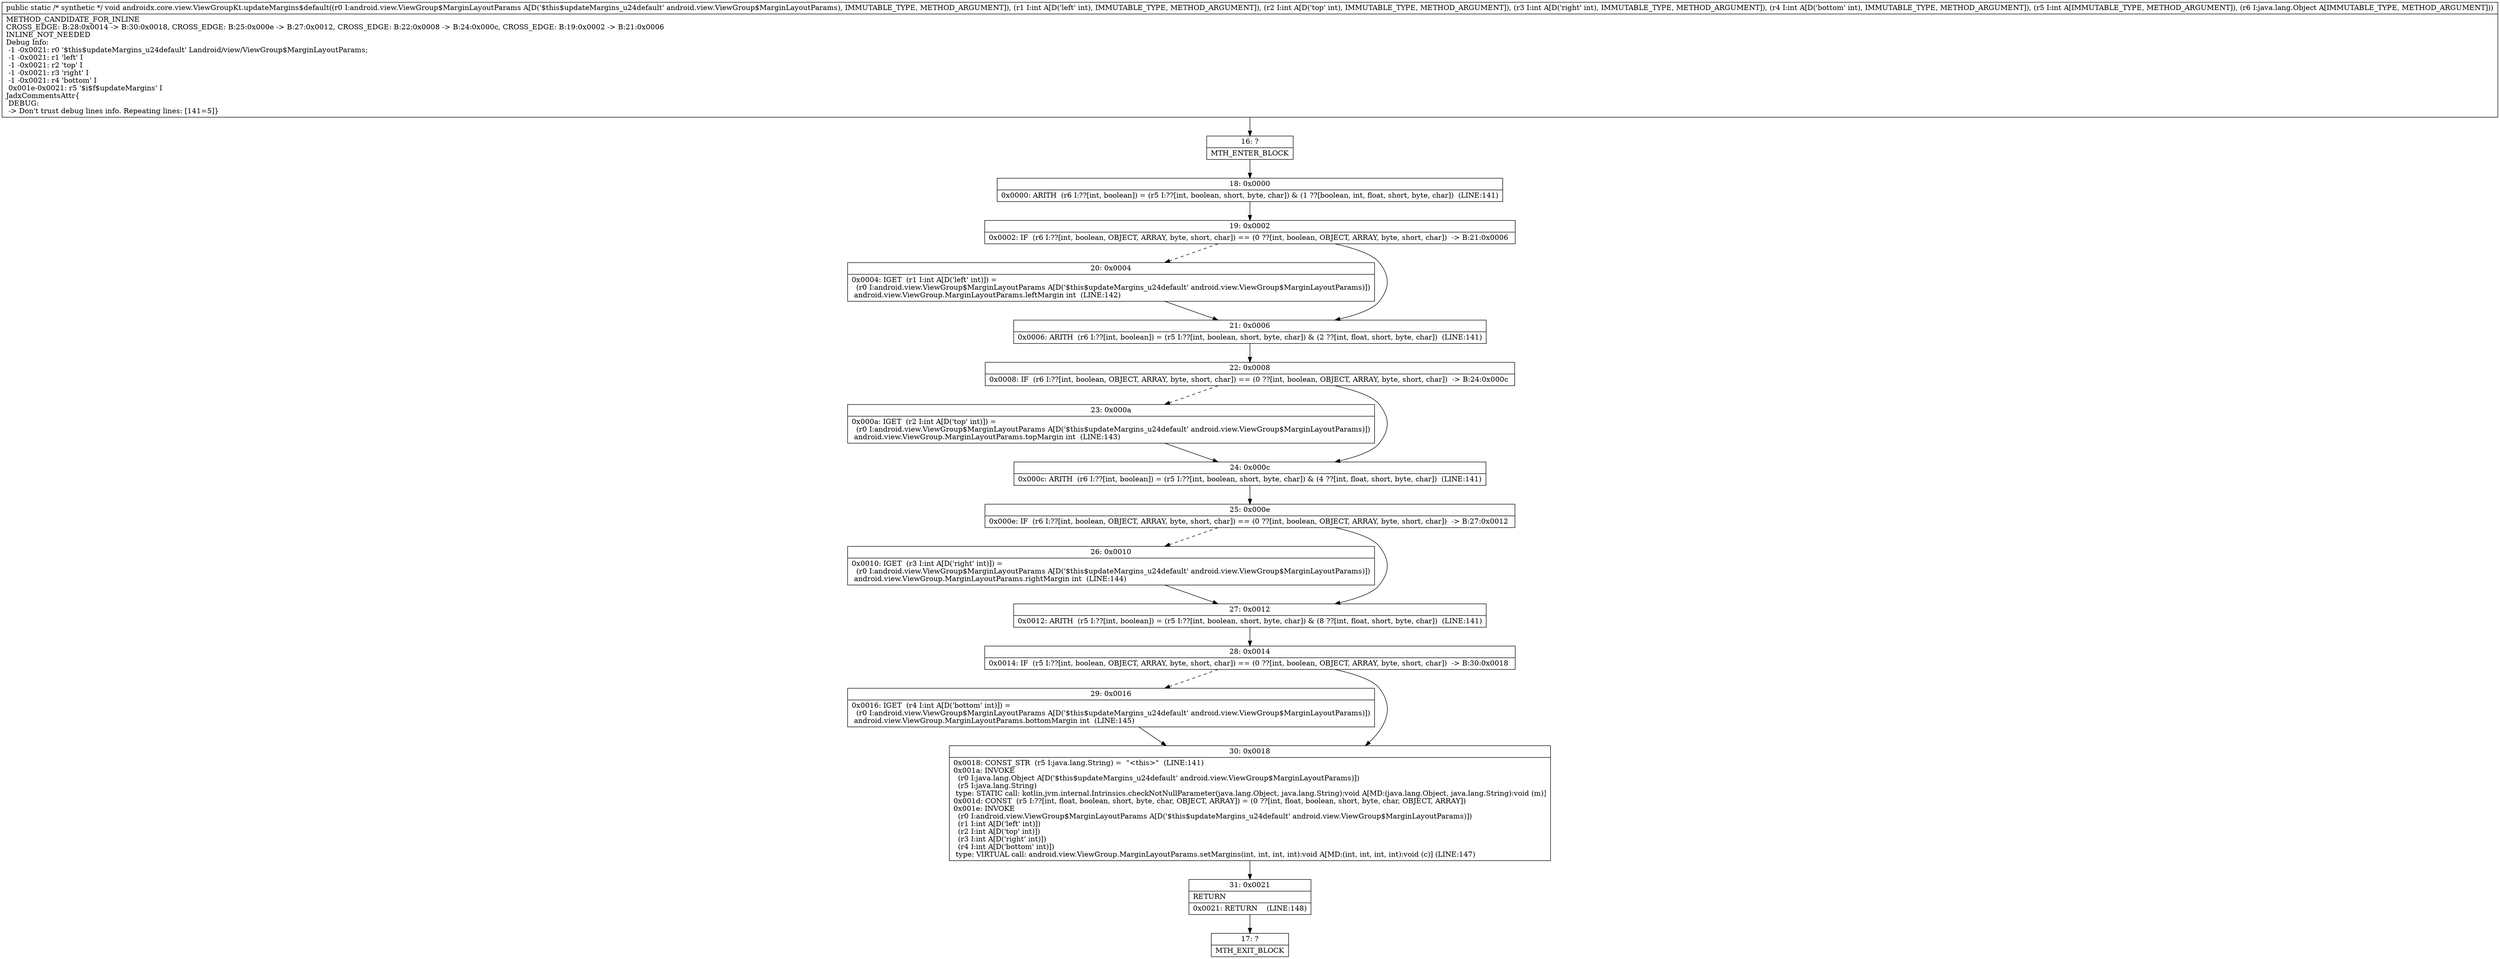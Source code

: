 digraph "CFG forandroidx.core.view.ViewGroupKt.updateMargins$default(Landroid\/view\/ViewGroup$MarginLayoutParams;IIIIILjava\/lang\/Object;)V" {
Node_16 [shape=record,label="{16\:\ ?|MTH_ENTER_BLOCK\l}"];
Node_18 [shape=record,label="{18\:\ 0x0000|0x0000: ARITH  (r6 I:??[int, boolean]) = (r5 I:??[int, boolean, short, byte, char]) & (1 ??[boolean, int, float, short, byte, char])  (LINE:141)\l}"];
Node_19 [shape=record,label="{19\:\ 0x0002|0x0002: IF  (r6 I:??[int, boolean, OBJECT, ARRAY, byte, short, char]) == (0 ??[int, boolean, OBJECT, ARRAY, byte, short, char])  \-\> B:21:0x0006 \l}"];
Node_20 [shape=record,label="{20\:\ 0x0004|0x0004: IGET  (r1 I:int A[D('left' int)]) = \l  (r0 I:android.view.ViewGroup$MarginLayoutParams A[D('$this$updateMargins_u24default' android.view.ViewGroup$MarginLayoutParams)])\l android.view.ViewGroup.MarginLayoutParams.leftMargin int  (LINE:142)\l}"];
Node_21 [shape=record,label="{21\:\ 0x0006|0x0006: ARITH  (r6 I:??[int, boolean]) = (r5 I:??[int, boolean, short, byte, char]) & (2 ??[int, float, short, byte, char])  (LINE:141)\l}"];
Node_22 [shape=record,label="{22\:\ 0x0008|0x0008: IF  (r6 I:??[int, boolean, OBJECT, ARRAY, byte, short, char]) == (0 ??[int, boolean, OBJECT, ARRAY, byte, short, char])  \-\> B:24:0x000c \l}"];
Node_23 [shape=record,label="{23\:\ 0x000a|0x000a: IGET  (r2 I:int A[D('top' int)]) = \l  (r0 I:android.view.ViewGroup$MarginLayoutParams A[D('$this$updateMargins_u24default' android.view.ViewGroup$MarginLayoutParams)])\l android.view.ViewGroup.MarginLayoutParams.topMargin int  (LINE:143)\l}"];
Node_24 [shape=record,label="{24\:\ 0x000c|0x000c: ARITH  (r6 I:??[int, boolean]) = (r5 I:??[int, boolean, short, byte, char]) & (4 ??[int, float, short, byte, char])  (LINE:141)\l}"];
Node_25 [shape=record,label="{25\:\ 0x000e|0x000e: IF  (r6 I:??[int, boolean, OBJECT, ARRAY, byte, short, char]) == (0 ??[int, boolean, OBJECT, ARRAY, byte, short, char])  \-\> B:27:0x0012 \l}"];
Node_26 [shape=record,label="{26\:\ 0x0010|0x0010: IGET  (r3 I:int A[D('right' int)]) = \l  (r0 I:android.view.ViewGroup$MarginLayoutParams A[D('$this$updateMargins_u24default' android.view.ViewGroup$MarginLayoutParams)])\l android.view.ViewGroup.MarginLayoutParams.rightMargin int  (LINE:144)\l}"];
Node_27 [shape=record,label="{27\:\ 0x0012|0x0012: ARITH  (r5 I:??[int, boolean]) = (r5 I:??[int, boolean, short, byte, char]) & (8 ??[int, float, short, byte, char])  (LINE:141)\l}"];
Node_28 [shape=record,label="{28\:\ 0x0014|0x0014: IF  (r5 I:??[int, boolean, OBJECT, ARRAY, byte, short, char]) == (0 ??[int, boolean, OBJECT, ARRAY, byte, short, char])  \-\> B:30:0x0018 \l}"];
Node_29 [shape=record,label="{29\:\ 0x0016|0x0016: IGET  (r4 I:int A[D('bottom' int)]) = \l  (r0 I:android.view.ViewGroup$MarginLayoutParams A[D('$this$updateMargins_u24default' android.view.ViewGroup$MarginLayoutParams)])\l android.view.ViewGroup.MarginLayoutParams.bottomMargin int  (LINE:145)\l}"];
Node_30 [shape=record,label="{30\:\ 0x0018|0x0018: CONST_STR  (r5 I:java.lang.String) =  \"\<this\>\"  (LINE:141)\l0x001a: INVOKE  \l  (r0 I:java.lang.Object A[D('$this$updateMargins_u24default' android.view.ViewGroup$MarginLayoutParams)])\l  (r5 I:java.lang.String)\l type: STATIC call: kotlin.jvm.internal.Intrinsics.checkNotNullParameter(java.lang.Object, java.lang.String):void A[MD:(java.lang.Object, java.lang.String):void (m)]\l0x001d: CONST  (r5 I:??[int, float, boolean, short, byte, char, OBJECT, ARRAY]) = (0 ??[int, float, boolean, short, byte, char, OBJECT, ARRAY]) \l0x001e: INVOKE  \l  (r0 I:android.view.ViewGroup$MarginLayoutParams A[D('$this$updateMargins_u24default' android.view.ViewGroup$MarginLayoutParams)])\l  (r1 I:int A[D('left' int)])\l  (r2 I:int A[D('top' int)])\l  (r3 I:int A[D('right' int)])\l  (r4 I:int A[D('bottom' int)])\l type: VIRTUAL call: android.view.ViewGroup.MarginLayoutParams.setMargins(int, int, int, int):void A[MD:(int, int, int, int):void (c)] (LINE:147)\l}"];
Node_31 [shape=record,label="{31\:\ 0x0021|RETURN\l|0x0021: RETURN    (LINE:148)\l}"];
Node_17 [shape=record,label="{17\:\ ?|MTH_EXIT_BLOCK\l}"];
MethodNode[shape=record,label="{public static \/* synthetic *\/ void androidx.core.view.ViewGroupKt.updateMargins$default((r0 I:android.view.ViewGroup$MarginLayoutParams A[D('$this$updateMargins_u24default' android.view.ViewGroup$MarginLayoutParams), IMMUTABLE_TYPE, METHOD_ARGUMENT]), (r1 I:int A[D('left' int), IMMUTABLE_TYPE, METHOD_ARGUMENT]), (r2 I:int A[D('top' int), IMMUTABLE_TYPE, METHOD_ARGUMENT]), (r3 I:int A[D('right' int), IMMUTABLE_TYPE, METHOD_ARGUMENT]), (r4 I:int A[D('bottom' int), IMMUTABLE_TYPE, METHOD_ARGUMENT]), (r5 I:int A[IMMUTABLE_TYPE, METHOD_ARGUMENT]), (r6 I:java.lang.Object A[IMMUTABLE_TYPE, METHOD_ARGUMENT]))  | METHOD_CANDIDATE_FOR_INLINE\lCROSS_EDGE: B:28:0x0014 \-\> B:30:0x0018, CROSS_EDGE: B:25:0x000e \-\> B:27:0x0012, CROSS_EDGE: B:22:0x0008 \-\> B:24:0x000c, CROSS_EDGE: B:19:0x0002 \-\> B:21:0x0006\lINLINE_NOT_NEEDED\lDebug Info:\l  \-1 \-0x0021: r0 '$this$updateMargins_u24default' Landroid\/view\/ViewGroup$MarginLayoutParams;\l  \-1 \-0x0021: r1 'left' I\l  \-1 \-0x0021: r2 'top' I\l  \-1 \-0x0021: r3 'right' I\l  \-1 \-0x0021: r4 'bottom' I\l  0x001e\-0x0021: r5 '$i$f$updateMargins' I\lJadxCommentsAttr\{\l DEBUG: \l \-\> Don't trust debug lines info. Repeating lines: [141=5]\}\l}"];
MethodNode -> Node_16;Node_16 -> Node_18;
Node_18 -> Node_19;
Node_19 -> Node_20[style=dashed];
Node_19 -> Node_21;
Node_20 -> Node_21;
Node_21 -> Node_22;
Node_22 -> Node_23[style=dashed];
Node_22 -> Node_24;
Node_23 -> Node_24;
Node_24 -> Node_25;
Node_25 -> Node_26[style=dashed];
Node_25 -> Node_27;
Node_26 -> Node_27;
Node_27 -> Node_28;
Node_28 -> Node_29[style=dashed];
Node_28 -> Node_30;
Node_29 -> Node_30;
Node_30 -> Node_31;
Node_31 -> Node_17;
}

